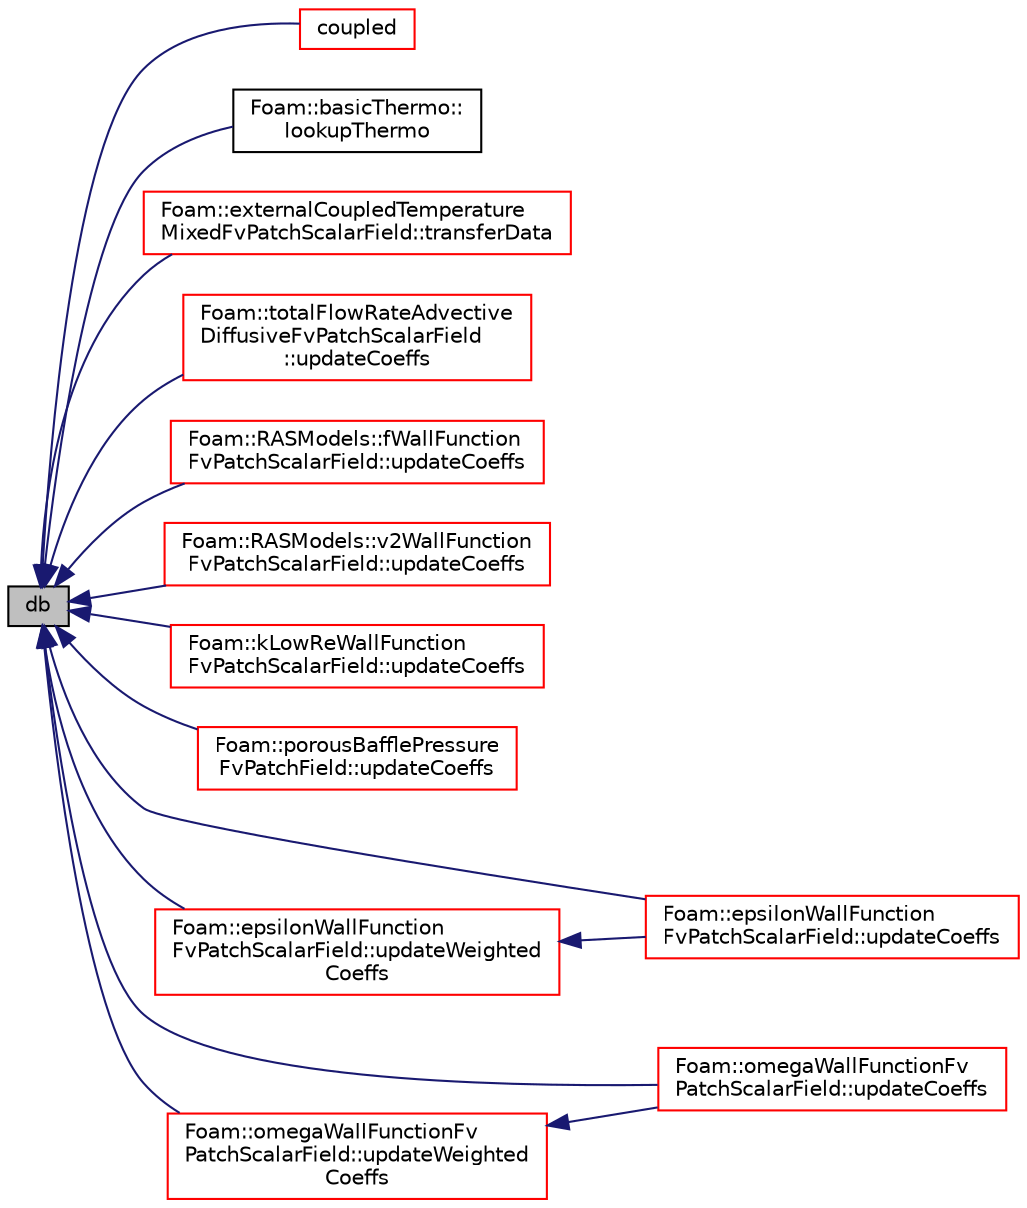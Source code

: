 digraph "db"
{
  bgcolor="transparent";
  edge [fontname="Helvetica",fontsize="10",labelfontname="Helvetica",labelfontsize="10"];
  node [fontname="Helvetica",fontsize="10",shape=record];
  rankdir="LR";
  Node1588 [label="db",height=0.2,width=0.4,color="black", fillcolor="grey75", style="filled", fontcolor="black"];
  Node1588 -> Node1589 [dir="back",color="midnightblue",fontsize="10",style="solid",fontname="Helvetica"];
  Node1589 [label="coupled",height=0.2,width=0.4,color="red",URL="$a23169.html#a39c01db0e66d00fe0621a0c7e5fc4ead",tooltip="Return true if this patch field is coupled. "];
  Node1588 -> Node1680 [dir="back",color="midnightblue",fontsize="10",style="solid",fontname="Helvetica"];
  Node1680 [label="Foam::basicThermo::\llookupThermo",height=0.2,width=0.4,color="black",URL="$a30993.html#a1a973e5b42d222c61500a0d68386822d"];
  Node1588 -> Node1681 [dir="back",color="midnightblue",fontsize="10",style="solid",fontname="Helvetica"];
  Node1681 [label="Foam::externalCoupledTemperature\lMixedFvPatchScalarField::transferData",height=0.2,width=0.4,color="red",URL="$a31997.html#aaead10f96672ca2a1e5c291111cebf1e",tooltip="Transfer data for external source. "];
  Node1588 -> Node1685 [dir="back",color="midnightblue",fontsize="10",style="solid",fontname="Helvetica"];
  Node1685 [label="Foam::totalFlowRateAdvective\lDiffusiveFvPatchScalarField\l::updateCoeffs",height=0.2,width=0.4,color="red",URL="$a32013.html#a7e24eafac629d3733181cd942d4c902f",tooltip="Update the coefficients associated with the patch field. "];
  Node1588 -> Node1687 [dir="back",color="midnightblue",fontsize="10",style="solid",fontname="Helvetica"];
  Node1687 [label="Foam::RASModels::fWallFunction\lFvPatchScalarField::updateCoeffs",height=0.2,width=0.4,color="red",URL="$a32133.html#a7e24eafac629d3733181cd942d4c902f",tooltip="Update the coefficients associated with the patch field. "];
  Node1588 -> Node1689 [dir="back",color="midnightblue",fontsize="10",style="solid",fontname="Helvetica"];
  Node1689 [label="Foam::RASModels::v2WallFunction\lFvPatchScalarField::updateCoeffs",height=0.2,width=0.4,color="red",URL="$a32185.html#a7e24eafac629d3733181cd942d4c902f",tooltip="Update the coefficients associated with the patch field. "];
  Node1588 -> Node1691 [dir="back",color="midnightblue",fontsize="10",style="solid",fontname="Helvetica"];
  Node1691 [label="Foam::kLowReWallFunction\lFvPatchScalarField::updateCoeffs",height=0.2,width=0.4,color="red",URL="$a32137.html#a7e24eafac629d3733181cd942d4c902f",tooltip="Update the coefficients associated with the patch field. "];
  Node1588 -> Node1693 [dir="back",color="midnightblue",fontsize="10",style="solid",fontname="Helvetica"];
  Node1693 [label="Foam::porousBafflePressure\lFvPatchField::updateCoeffs",height=0.2,width=0.4,color="red",URL="$a32125.html#a7e24eafac629d3733181cd942d4c902f",tooltip="Update the coefficients associated with the patch field. "];
  Node1588 -> Node1695 [dir="back",color="midnightblue",fontsize="10",style="solid",fontname="Helvetica"];
  Node1695 [label="Foam::epsilonWallFunction\lFvPatchScalarField::updateCoeffs",height=0.2,width=0.4,color="red",URL="$a32129.html#a7e24eafac629d3733181cd942d4c902f",tooltip="Update the coefficients associated with the patch field. "];
  Node1588 -> Node1697 [dir="back",color="midnightblue",fontsize="10",style="solid",fontname="Helvetica"];
  Node1697 [label="Foam::omegaWallFunctionFv\lPatchScalarField::updateCoeffs",height=0.2,width=0.4,color="red",URL="$a32181.html#a7e24eafac629d3733181cd942d4c902f",tooltip="Update the coefficients associated with the patch field. "];
  Node1588 -> Node1699 [dir="back",color="midnightblue",fontsize="10",style="solid",fontname="Helvetica"];
  Node1699 [label="Foam::epsilonWallFunction\lFvPatchScalarField::updateWeighted\lCoeffs",height=0.2,width=0.4,color="red",URL="$a32129.html#abdb19742355ced144cd0033d4c5b1e35",tooltip="Update the coefficients associated with the patch field. "];
  Node1699 -> Node1695 [dir="back",color="midnightblue",fontsize="10",style="solid",fontname="Helvetica"];
  Node1588 -> Node1700 [dir="back",color="midnightblue",fontsize="10",style="solid",fontname="Helvetica"];
  Node1700 [label="Foam::omegaWallFunctionFv\lPatchScalarField::updateWeighted\lCoeffs",height=0.2,width=0.4,color="red",URL="$a32181.html#abdb19742355ced144cd0033d4c5b1e35",tooltip="Update the coefficients associated with the patch field. "];
  Node1700 -> Node1697 [dir="back",color="midnightblue",fontsize="10",style="solid",fontname="Helvetica"];
}
